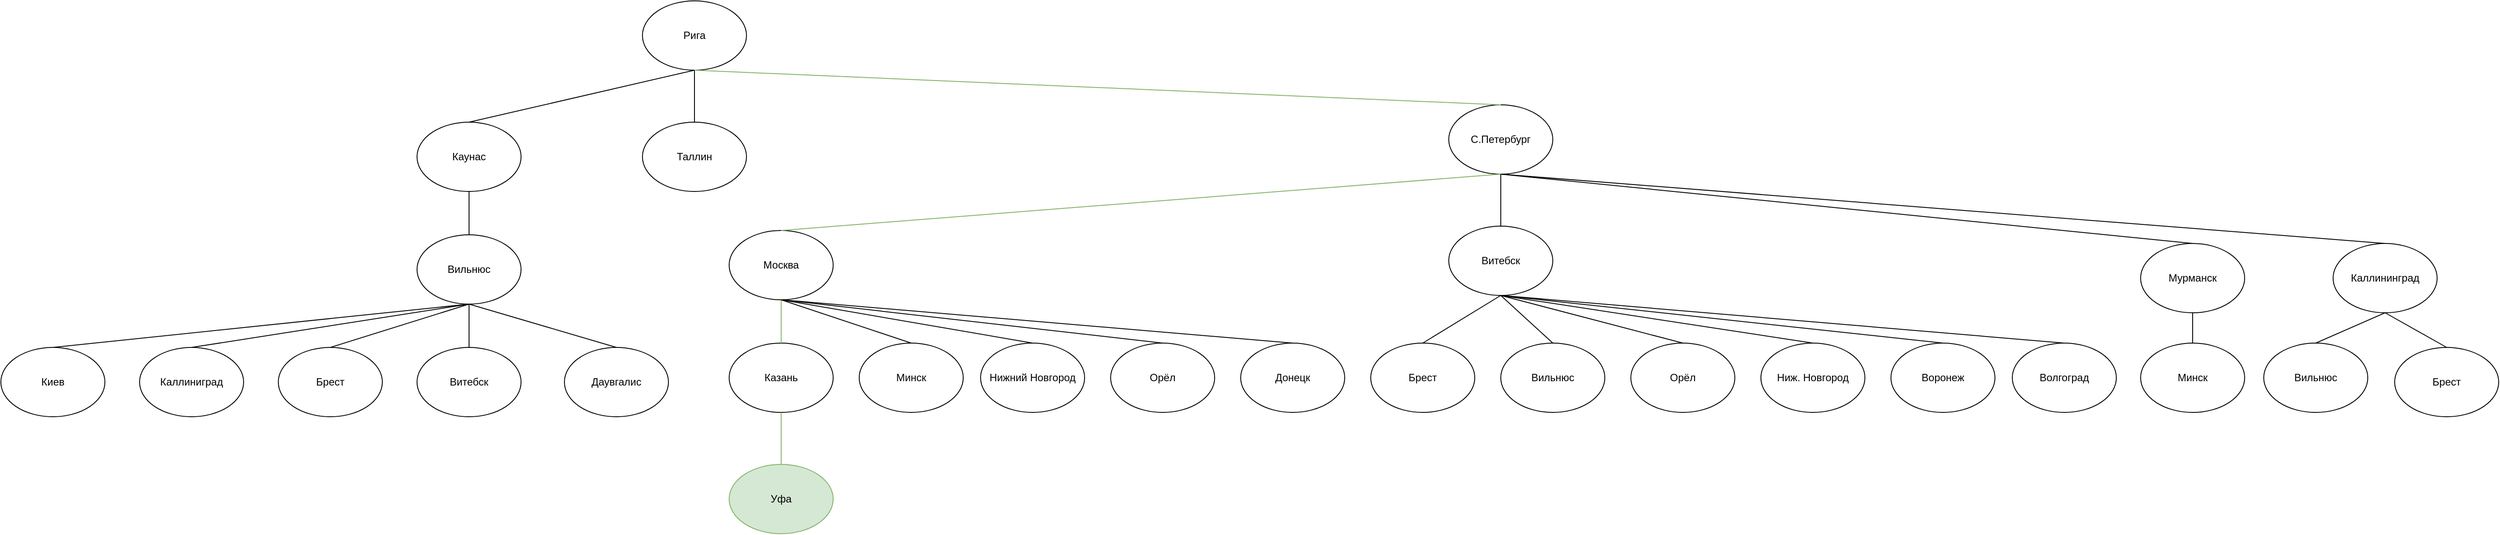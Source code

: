 <mxfile version="16.5.1" type="device"><diagram id="TK73j8mVShzef3N64I9q" name="Страница 1"><mxGraphModel dx="2391" dy="1078" grid="1" gridSize="10" guides="1" tooltips="1" connect="1" arrows="1" fold="1" page="1" pageScale="1" pageWidth="827" pageHeight="1169" math="0" shadow="0"><root><mxCell id="0"/><mxCell id="1" parent="0"/><mxCell id="o4-SIjEwM7gY-mfOtxky-2" value="Рига" style="ellipse;whiteSpace=wrap;html=1;" parent="1" vertex="1"><mxGeometry x="340" y="40" width="120" height="80" as="geometry"/></mxCell><mxCell id="o4-SIjEwM7gY-mfOtxky-3" value="Каунас" style="ellipse;whiteSpace=wrap;html=1;" parent="1" vertex="1"><mxGeometry x="80" y="180" width="120" height="80" as="geometry"/></mxCell><mxCell id="o4-SIjEwM7gY-mfOtxky-4" value="Таллин" style="ellipse;whiteSpace=wrap;html=1;" parent="1" vertex="1"><mxGeometry x="340" y="180" width="120" height="80" as="geometry"/></mxCell><mxCell id="o4-SIjEwM7gY-mfOtxky-5" value="С.Петербург" style="ellipse;whiteSpace=wrap;html=1;" parent="1" vertex="1"><mxGeometry x="1270" y="160" width="120" height="80" as="geometry"/></mxCell><mxCell id="o4-SIjEwM7gY-mfOtxky-7" value="" style="endArrow=none;html=1;rounded=0;entryX=0.5;entryY=1;entryDx=0;entryDy=0;exitX=0.5;exitY=0;exitDx=0;exitDy=0;" parent="1" source="o4-SIjEwM7gY-mfOtxky-3" target="o4-SIjEwM7gY-mfOtxky-2" edge="1"><mxGeometry width="50" height="50" relative="1" as="geometry"><mxPoint x="380" y="300" as="sourcePoint"/><mxPoint x="430" y="250" as="targetPoint"/></mxGeometry></mxCell><mxCell id="o4-SIjEwM7gY-mfOtxky-8" value="" style="endArrow=none;html=1;rounded=0;entryX=0.5;entryY=1;entryDx=0;entryDy=0;" parent="1" source="o4-SIjEwM7gY-mfOtxky-4" target="o4-SIjEwM7gY-mfOtxky-2" edge="1"><mxGeometry width="50" height="50" relative="1" as="geometry"><mxPoint x="150" y="180" as="sourcePoint"/><mxPoint x="410" y="130" as="targetPoint"/></mxGeometry></mxCell><mxCell id="o4-SIjEwM7gY-mfOtxky-9" value="" style="endArrow=none;html=1;rounded=0;exitX=0.5;exitY=0;exitDx=0;exitDy=0;fillColor=#d5e8d4;strokeColor=#82b366;" parent="1" source="o4-SIjEwM7gY-mfOtxky-5" edge="1"><mxGeometry width="50" height="50" relative="1" as="geometry"><mxPoint x="160" y="190" as="sourcePoint"/><mxPoint x="400" y="120" as="targetPoint"/></mxGeometry></mxCell><mxCell id="o4-SIjEwM7gY-mfOtxky-10" value="Вильнюс" style="ellipse;whiteSpace=wrap;html=1;" parent="1" vertex="1"><mxGeometry x="80" y="310" width="120" height="80" as="geometry"/></mxCell><mxCell id="o4-SIjEwM7gY-mfOtxky-11" value="Витебск" style="ellipse;whiteSpace=wrap;html=1;" parent="1" vertex="1"><mxGeometry x="80" y="440" width="120" height="80" as="geometry"/></mxCell><mxCell id="o4-SIjEwM7gY-mfOtxky-12" value="Москва" style="ellipse;whiteSpace=wrap;html=1;" parent="1" vertex="1"><mxGeometry x="440" y="305" width="120" height="80" as="geometry"/></mxCell><mxCell id="o4-SIjEwM7gY-mfOtxky-13" value="" style="endArrow=none;html=1;rounded=0;entryX=0.5;entryY=1;entryDx=0;entryDy=0;exitX=0.5;exitY=0;exitDx=0;exitDy=0;" parent="1" source="o4-SIjEwM7gY-mfOtxky-10" target="o4-SIjEwM7gY-mfOtxky-3" edge="1"><mxGeometry width="50" height="50" relative="1" as="geometry"><mxPoint x="190" y="300" as="sourcePoint"/><mxPoint x="240" y="250" as="targetPoint"/></mxGeometry></mxCell><mxCell id="o4-SIjEwM7gY-mfOtxky-14" value="Брест" style="ellipse;whiteSpace=wrap;html=1;" parent="1" vertex="1"><mxGeometry x="-80" y="440" width="120" height="80" as="geometry"/></mxCell><mxCell id="o4-SIjEwM7gY-mfOtxky-15" value="Даувгалис" style="ellipse;whiteSpace=wrap;html=1;" parent="1" vertex="1"><mxGeometry x="250" y="440" width="120" height="80" as="geometry"/></mxCell><mxCell id="o4-SIjEwM7gY-mfOtxky-16" value="Каллиниград" style="ellipse;whiteSpace=wrap;html=1;" parent="1" vertex="1"><mxGeometry x="-240" y="440" width="120" height="80" as="geometry"/></mxCell><mxCell id="o4-SIjEwM7gY-mfOtxky-17" value="Киев" style="ellipse;whiteSpace=wrap;html=1;" parent="1" vertex="1"><mxGeometry x="-400" y="440" width="120" height="80" as="geometry"/></mxCell><mxCell id="o4-SIjEwM7gY-mfOtxky-19" value="" style="endArrow=none;html=1;rounded=0;entryX=0.5;entryY=1;entryDx=0;entryDy=0;exitX=0.5;exitY=0;exitDx=0;exitDy=0;" parent="1" source="o4-SIjEwM7gY-mfOtxky-17" target="o4-SIjEwM7gY-mfOtxky-10" edge="1"><mxGeometry width="50" height="50" relative="1" as="geometry"><mxPoint x="-10" y="350" as="sourcePoint"/><mxPoint x="40" y="300" as="targetPoint"/></mxGeometry></mxCell><mxCell id="o4-SIjEwM7gY-mfOtxky-20" value="" style="endArrow=none;html=1;rounded=0;entryX=0.5;entryY=1;entryDx=0;entryDy=0;exitX=0.5;exitY=0;exitDx=0;exitDy=0;" parent="1" source="o4-SIjEwM7gY-mfOtxky-16" target="o4-SIjEwM7gY-mfOtxky-10" edge="1"><mxGeometry width="50" height="50" relative="1" as="geometry"><mxPoint y="360" as="sourcePoint"/><mxPoint x="50" y="310" as="targetPoint"/></mxGeometry></mxCell><mxCell id="o4-SIjEwM7gY-mfOtxky-21" value="" style="endArrow=none;html=1;rounded=0;entryX=0.5;entryY=1;entryDx=0;entryDy=0;exitX=0.5;exitY=0;exitDx=0;exitDy=0;" parent="1" source="o4-SIjEwM7gY-mfOtxky-14" target="o4-SIjEwM7gY-mfOtxky-10" edge="1"><mxGeometry width="50" height="50" relative="1" as="geometry"><mxPoint x="10" y="370" as="sourcePoint"/><mxPoint x="60" y="320" as="targetPoint"/></mxGeometry></mxCell><mxCell id="o4-SIjEwM7gY-mfOtxky-22" value="" style="endArrow=none;html=1;rounded=0;entryX=0.5;entryY=1;entryDx=0;entryDy=0;" parent="1" source="o4-SIjEwM7gY-mfOtxky-11" target="o4-SIjEwM7gY-mfOtxky-10" edge="1"><mxGeometry width="50" height="50" relative="1" as="geometry"><mxPoint x="20" y="380" as="sourcePoint"/><mxPoint x="70" y="330" as="targetPoint"/></mxGeometry></mxCell><mxCell id="o4-SIjEwM7gY-mfOtxky-23" value="" style="endArrow=none;html=1;rounded=0;entryX=0.5;entryY=1;entryDx=0;entryDy=0;exitX=0.5;exitY=0;exitDx=0;exitDy=0;" parent="1" source="o4-SIjEwM7gY-mfOtxky-15" target="o4-SIjEwM7gY-mfOtxky-10" edge="1"><mxGeometry width="50" height="50" relative="1" as="geometry"><mxPoint x="30" y="390" as="sourcePoint"/><mxPoint x="80" y="340" as="targetPoint"/></mxGeometry></mxCell><mxCell id="o4-SIjEwM7gY-mfOtxky-25" value="Мурманск" style="ellipse;whiteSpace=wrap;html=1;" parent="1" vertex="1"><mxGeometry x="2068" y="320" width="120" height="80" as="geometry"/></mxCell><mxCell id="o4-SIjEwM7gY-mfOtxky-26" value="Витебск" style="ellipse;whiteSpace=wrap;html=1;" parent="1" vertex="1"><mxGeometry x="1270" y="300" width="120" height="80" as="geometry"/></mxCell><mxCell id="o4-SIjEwM7gY-mfOtxky-27" value="" style="endArrow=none;html=1;rounded=0;entryX=0.5;entryY=1;entryDx=0;entryDy=0;exitX=0.5;exitY=0;exitDx=0;exitDy=0;fillColor=#d5e8d4;strokeColor=#82b366;" parent="1" source="o4-SIjEwM7gY-mfOtxky-12" target="o4-SIjEwM7gY-mfOtxky-5" edge="1"><mxGeometry width="50" height="50" relative="1" as="geometry"><mxPoint x="1280" y="330" as="sourcePoint"/><mxPoint x="1330" y="280" as="targetPoint"/></mxGeometry></mxCell><mxCell id="o4-SIjEwM7gY-mfOtxky-28" value="" style="endArrow=none;html=1;rounded=0;entryX=0.5;entryY=1;entryDx=0;entryDy=0;exitX=0.5;exitY=0;exitDx=0;exitDy=0;" parent="1" source="o4-SIjEwM7gY-mfOtxky-26" target="o4-SIjEwM7gY-mfOtxky-5" edge="1"><mxGeometry width="50" height="50" relative="1" as="geometry"><mxPoint x="1280" y="330" as="sourcePoint"/><mxPoint x="1330" y="280" as="targetPoint"/></mxGeometry></mxCell><mxCell id="o4-SIjEwM7gY-mfOtxky-29" value="" style="endArrow=none;html=1;rounded=0;entryX=0.5;entryY=1;entryDx=0;entryDy=0;exitX=0.5;exitY=0;exitDx=0;exitDy=0;" parent="1" source="o4-SIjEwM7gY-mfOtxky-25" target="o4-SIjEwM7gY-mfOtxky-5" edge="1"><mxGeometry width="50" height="50" relative="1" as="geometry"><mxPoint x="1280" y="330" as="sourcePoint"/><mxPoint x="1330" y="280" as="targetPoint"/></mxGeometry></mxCell><mxCell id="o4-SIjEwM7gY-mfOtxky-30" value="Казань" style="ellipse;whiteSpace=wrap;html=1;" parent="1" vertex="1"><mxGeometry x="440" y="435" width="120" height="80" as="geometry"/></mxCell><mxCell id="o4-SIjEwM7gY-mfOtxky-31" value="" style="endArrow=none;html=1;rounded=0;entryX=0.5;entryY=1;entryDx=0;entryDy=0;exitX=0.5;exitY=0;exitDx=0;exitDy=0;fillColor=#d5e8d4;strokeColor=#82b366;" parent="1" source="o4-SIjEwM7gY-mfOtxky-30" target="o4-SIjEwM7gY-mfOtxky-12" edge="1"><mxGeometry width="50" height="50" relative="1" as="geometry"><mxPoint x="660" y="385" as="sourcePoint"/><mxPoint x="710" y="335" as="targetPoint"/></mxGeometry></mxCell><mxCell id="o4-SIjEwM7gY-mfOtxky-32" value="Каллининград" style="ellipse;whiteSpace=wrap;html=1;" parent="1" vertex="1"><mxGeometry x="2290" y="320" width="120" height="80" as="geometry"/></mxCell><mxCell id="o4-SIjEwM7gY-mfOtxky-33" value="" style="endArrow=none;html=1;rounded=0;entryX=0.5;entryY=1;entryDx=0;entryDy=0;exitX=0.5;exitY=0;exitDx=0;exitDy=0;" parent="1" source="o4-SIjEwM7gY-mfOtxky-32" target="o4-SIjEwM7gY-mfOtxky-5" edge="1"><mxGeometry width="50" height="50" relative="1" as="geometry"><mxPoint x="1350" y="380" as="sourcePoint"/><mxPoint x="1400" y="330" as="targetPoint"/></mxGeometry></mxCell><mxCell id="o4-SIjEwM7gY-mfOtxky-34" value="Минск" style="ellipse;whiteSpace=wrap;html=1;" parent="1" vertex="1"><mxGeometry x="590" y="435" width="120" height="80" as="geometry"/></mxCell><mxCell id="o4-SIjEwM7gY-mfOtxky-35" value="Нижний Новгород" style="ellipse;whiteSpace=wrap;html=1;" parent="1" vertex="1"><mxGeometry x="730" y="435" width="120" height="80" as="geometry"/></mxCell><mxCell id="o4-SIjEwM7gY-mfOtxky-36" value="Орёл" style="ellipse;whiteSpace=wrap;html=1;" parent="1" vertex="1"><mxGeometry x="880" y="435" width="120" height="80" as="geometry"/></mxCell><mxCell id="o4-SIjEwM7gY-mfOtxky-37" value="Донецк" style="ellipse;whiteSpace=wrap;html=1;" parent="1" vertex="1"><mxGeometry x="1030" y="435" width="120" height="80" as="geometry"/></mxCell><mxCell id="o4-SIjEwM7gY-mfOtxky-38" value="" style="endArrow=none;html=1;rounded=0;entryX=0.5;entryY=1;entryDx=0;entryDy=0;exitX=0.5;exitY=0;exitDx=0;exitDy=0;" parent="1" source="o4-SIjEwM7gY-mfOtxky-34" target="o4-SIjEwM7gY-mfOtxky-12" edge="1"><mxGeometry width="50" height="50" relative="1" as="geometry"><mxPoint x="510" y="445" as="sourcePoint"/><mxPoint x="510" y="395" as="targetPoint"/></mxGeometry></mxCell><mxCell id="o4-SIjEwM7gY-mfOtxky-39" value="" style="endArrow=none;html=1;rounded=0;entryX=0.5;entryY=1;entryDx=0;entryDy=0;exitX=0.5;exitY=0;exitDx=0;exitDy=0;" parent="1" source="o4-SIjEwM7gY-mfOtxky-35" target="o4-SIjEwM7gY-mfOtxky-12" edge="1"><mxGeometry width="50" height="50" relative="1" as="geometry"><mxPoint x="520" y="455" as="sourcePoint"/><mxPoint x="520" y="405" as="targetPoint"/></mxGeometry></mxCell><mxCell id="o4-SIjEwM7gY-mfOtxky-40" value="" style="endArrow=none;html=1;rounded=0;entryX=0.5;entryY=1;entryDx=0;entryDy=0;exitX=0.5;exitY=0;exitDx=0;exitDy=0;" parent="1" source="o4-SIjEwM7gY-mfOtxky-36" target="o4-SIjEwM7gY-mfOtxky-12" edge="1"><mxGeometry width="50" height="50" relative="1" as="geometry"><mxPoint x="530" y="465" as="sourcePoint"/><mxPoint x="530" y="415" as="targetPoint"/></mxGeometry></mxCell><mxCell id="o4-SIjEwM7gY-mfOtxky-41" value="" style="endArrow=none;html=1;rounded=0;entryX=0.5;entryY=1;entryDx=0;entryDy=0;exitX=0.5;exitY=0;exitDx=0;exitDy=0;" parent="1" source="o4-SIjEwM7gY-mfOtxky-37" target="o4-SIjEwM7gY-mfOtxky-12" edge="1"><mxGeometry width="50" height="50" relative="1" as="geometry"><mxPoint x="540" y="475" as="sourcePoint"/><mxPoint x="540" y="425" as="targetPoint"/></mxGeometry></mxCell><mxCell id="o4-SIjEwM7gY-mfOtxky-42" value="Уфа" style="ellipse;whiteSpace=wrap;html=1;fillColor=#d5e8d4;strokeColor=#82b366;" parent="1" vertex="1"><mxGeometry x="440" y="575" width="120" height="80" as="geometry"/></mxCell><mxCell id="o4-SIjEwM7gY-mfOtxky-43" value="" style="endArrow=none;html=1;rounded=0;entryX=0.5;entryY=1;entryDx=0;entryDy=0;exitX=0.5;exitY=0;exitDx=0;exitDy=0;fillColor=#d5e8d4;strokeColor=#82b366;" parent="1" source="o4-SIjEwM7gY-mfOtxky-42" target="o4-SIjEwM7gY-mfOtxky-30" edge="1"><mxGeometry width="50" height="50" relative="1" as="geometry"><mxPoint x="550" y="485" as="sourcePoint"/><mxPoint x="550" y="435" as="targetPoint"/></mxGeometry></mxCell><mxCell id="o4-SIjEwM7gY-mfOtxky-44" value="Брест" style="ellipse;whiteSpace=wrap;html=1;" parent="1" vertex="1"><mxGeometry x="1180" y="435" width="120" height="80" as="geometry"/></mxCell><mxCell id="o4-SIjEwM7gY-mfOtxky-45" value="Вильнюс" style="ellipse;whiteSpace=wrap;html=1;" parent="1" vertex="1"><mxGeometry x="1330" y="435" width="120" height="80" as="geometry"/></mxCell><mxCell id="o4-SIjEwM7gY-mfOtxky-46" value="Орёл" style="ellipse;whiteSpace=wrap;html=1;" parent="1" vertex="1"><mxGeometry x="1480" y="435" width="120" height="80" as="geometry"/></mxCell><mxCell id="o4-SIjEwM7gY-mfOtxky-47" value="Ниж. Новгород" style="ellipse;whiteSpace=wrap;html=1;" parent="1" vertex="1"><mxGeometry x="1630" y="435" width="120" height="80" as="geometry"/></mxCell><mxCell id="o4-SIjEwM7gY-mfOtxky-48" value="Воронеж" style="ellipse;whiteSpace=wrap;html=1;" parent="1" vertex="1"><mxGeometry x="1780" y="435" width="120" height="80" as="geometry"/></mxCell><mxCell id="o4-SIjEwM7gY-mfOtxky-49" value="Волгоград" style="ellipse;whiteSpace=wrap;html=1;" parent="1" vertex="1"><mxGeometry x="1920" y="435" width="120" height="80" as="geometry"/></mxCell><mxCell id="o4-SIjEwM7gY-mfOtxky-50" value="" style="endArrow=none;html=1;rounded=0;entryX=0.5;entryY=1;entryDx=0;entryDy=0;exitX=0.5;exitY=0;exitDx=0;exitDy=0;" parent="1" source="o4-SIjEwM7gY-mfOtxky-44" target="o4-SIjEwM7gY-mfOtxky-26" edge="1"><mxGeometry width="50" height="50" relative="1" as="geometry"><mxPoint x="1500" y="450" as="sourcePoint"/><mxPoint x="1550" y="400" as="targetPoint"/></mxGeometry></mxCell><mxCell id="o4-SIjEwM7gY-mfOtxky-51" value="" style="endArrow=none;html=1;rounded=0;entryX=0.5;entryY=1;entryDx=0;entryDy=0;exitX=0.5;exitY=0;exitDx=0;exitDy=0;" parent="1" source="o4-SIjEwM7gY-mfOtxky-45" target="o4-SIjEwM7gY-mfOtxky-26" edge="1"><mxGeometry width="50" height="50" relative="1" as="geometry"><mxPoint x="1500" y="450" as="sourcePoint"/><mxPoint x="1550" y="400" as="targetPoint"/></mxGeometry></mxCell><mxCell id="o4-SIjEwM7gY-mfOtxky-53" value="" style="endArrow=none;html=1;rounded=0;entryX=0.5;entryY=1;entryDx=0;entryDy=0;exitX=0.5;exitY=0;exitDx=0;exitDy=0;" parent="1" source="o4-SIjEwM7gY-mfOtxky-46" target="o4-SIjEwM7gY-mfOtxky-26" edge="1"><mxGeometry width="50" height="50" relative="1" as="geometry"><mxPoint x="1500" y="450" as="sourcePoint"/><mxPoint x="1550" y="400" as="targetPoint"/></mxGeometry></mxCell><mxCell id="o4-SIjEwM7gY-mfOtxky-54" value="" style="endArrow=none;html=1;rounded=0;entryX=0.5;entryY=1;entryDx=0;entryDy=0;exitX=0.5;exitY=0;exitDx=0;exitDy=0;" parent="1" source="o4-SIjEwM7gY-mfOtxky-47" target="o4-SIjEwM7gY-mfOtxky-26" edge="1"><mxGeometry width="50" height="50" relative="1" as="geometry"><mxPoint x="1590" y="450" as="sourcePoint"/><mxPoint x="1340" y="390" as="targetPoint"/></mxGeometry></mxCell><mxCell id="o4-SIjEwM7gY-mfOtxky-55" value="" style="endArrow=none;html=1;rounded=0;entryX=0.5;entryY=1;entryDx=0;entryDy=0;exitX=0.5;exitY=0;exitDx=0;exitDy=0;" parent="1" source="o4-SIjEwM7gY-mfOtxky-48" target="o4-SIjEwM7gY-mfOtxky-26" edge="1"><mxGeometry width="50" height="50" relative="1" as="geometry"><mxPoint x="1600" y="460" as="sourcePoint"/><mxPoint x="1350" y="400" as="targetPoint"/></mxGeometry></mxCell><mxCell id="o4-SIjEwM7gY-mfOtxky-56" value="" style="endArrow=none;html=1;rounded=0;entryX=0.5;entryY=1;entryDx=0;entryDy=0;exitX=0.5;exitY=0;exitDx=0;exitDy=0;" parent="1" source="o4-SIjEwM7gY-mfOtxky-49" target="o4-SIjEwM7gY-mfOtxky-26" edge="1"><mxGeometry width="50" height="50" relative="1" as="geometry"><mxPoint x="1610" y="470" as="sourcePoint"/><mxPoint x="1360" y="410" as="targetPoint"/></mxGeometry></mxCell><mxCell id="o4-SIjEwM7gY-mfOtxky-57" value="Минск" style="ellipse;whiteSpace=wrap;html=1;" parent="1" vertex="1"><mxGeometry x="2068" y="435" width="120" height="80" as="geometry"/></mxCell><mxCell id="o4-SIjEwM7gY-mfOtxky-58" value="" style="endArrow=none;html=1;rounded=0;entryX=0.5;entryY=1;entryDx=0;entryDy=0;exitX=0.5;exitY=0;exitDx=0;exitDy=0;" parent="1" source="o4-SIjEwM7gY-mfOtxky-57" target="o4-SIjEwM7gY-mfOtxky-25" edge="1"><mxGeometry width="50" height="50" relative="1" as="geometry"><mxPoint x="1970" y="610" as="sourcePoint"/><mxPoint x="2020" y="560" as="targetPoint"/></mxGeometry></mxCell><mxCell id="o4-SIjEwM7gY-mfOtxky-60" value="Брест" style="ellipse;whiteSpace=wrap;html=1;" parent="1" vertex="1"><mxGeometry x="2361" y="440" width="120" height="80" as="geometry"/></mxCell><mxCell id="o4-SIjEwM7gY-mfOtxky-61" value="Вильнюс" style="ellipse;whiteSpace=wrap;html=1;" parent="1" vertex="1"><mxGeometry x="2210" y="435" width="120" height="80" as="geometry"/></mxCell><mxCell id="o4-SIjEwM7gY-mfOtxky-62" value="" style="endArrow=none;html=1;rounded=0;entryX=0.5;entryY=1;entryDx=0;entryDy=0;exitX=0.5;exitY=0;exitDx=0;exitDy=0;" parent="1" source="o4-SIjEwM7gY-mfOtxky-60" target="o4-SIjEwM7gY-mfOtxky-32" edge="1"><mxGeometry width="50" height="50" relative="1" as="geometry"><mxPoint x="2110" y="660" as="sourcePoint"/><mxPoint x="2160" y="610" as="targetPoint"/></mxGeometry></mxCell><mxCell id="o4-SIjEwM7gY-mfOtxky-63" value="" style="endArrow=none;html=1;rounded=0;entryX=0.5;entryY=1;entryDx=0;entryDy=0;exitX=0.5;exitY=0;exitDx=0;exitDy=0;" parent="1" source="o4-SIjEwM7gY-mfOtxky-61" target="o4-SIjEwM7gY-mfOtxky-32" edge="1"><mxGeometry width="50" height="50" relative="1" as="geometry"><mxPoint x="2110" y="660" as="sourcePoint"/><mxPoint x="2160" y="610" as="targetPoint"/></mxGeometry></mxCell></root></mxGraphModel></diagram></mxfile>